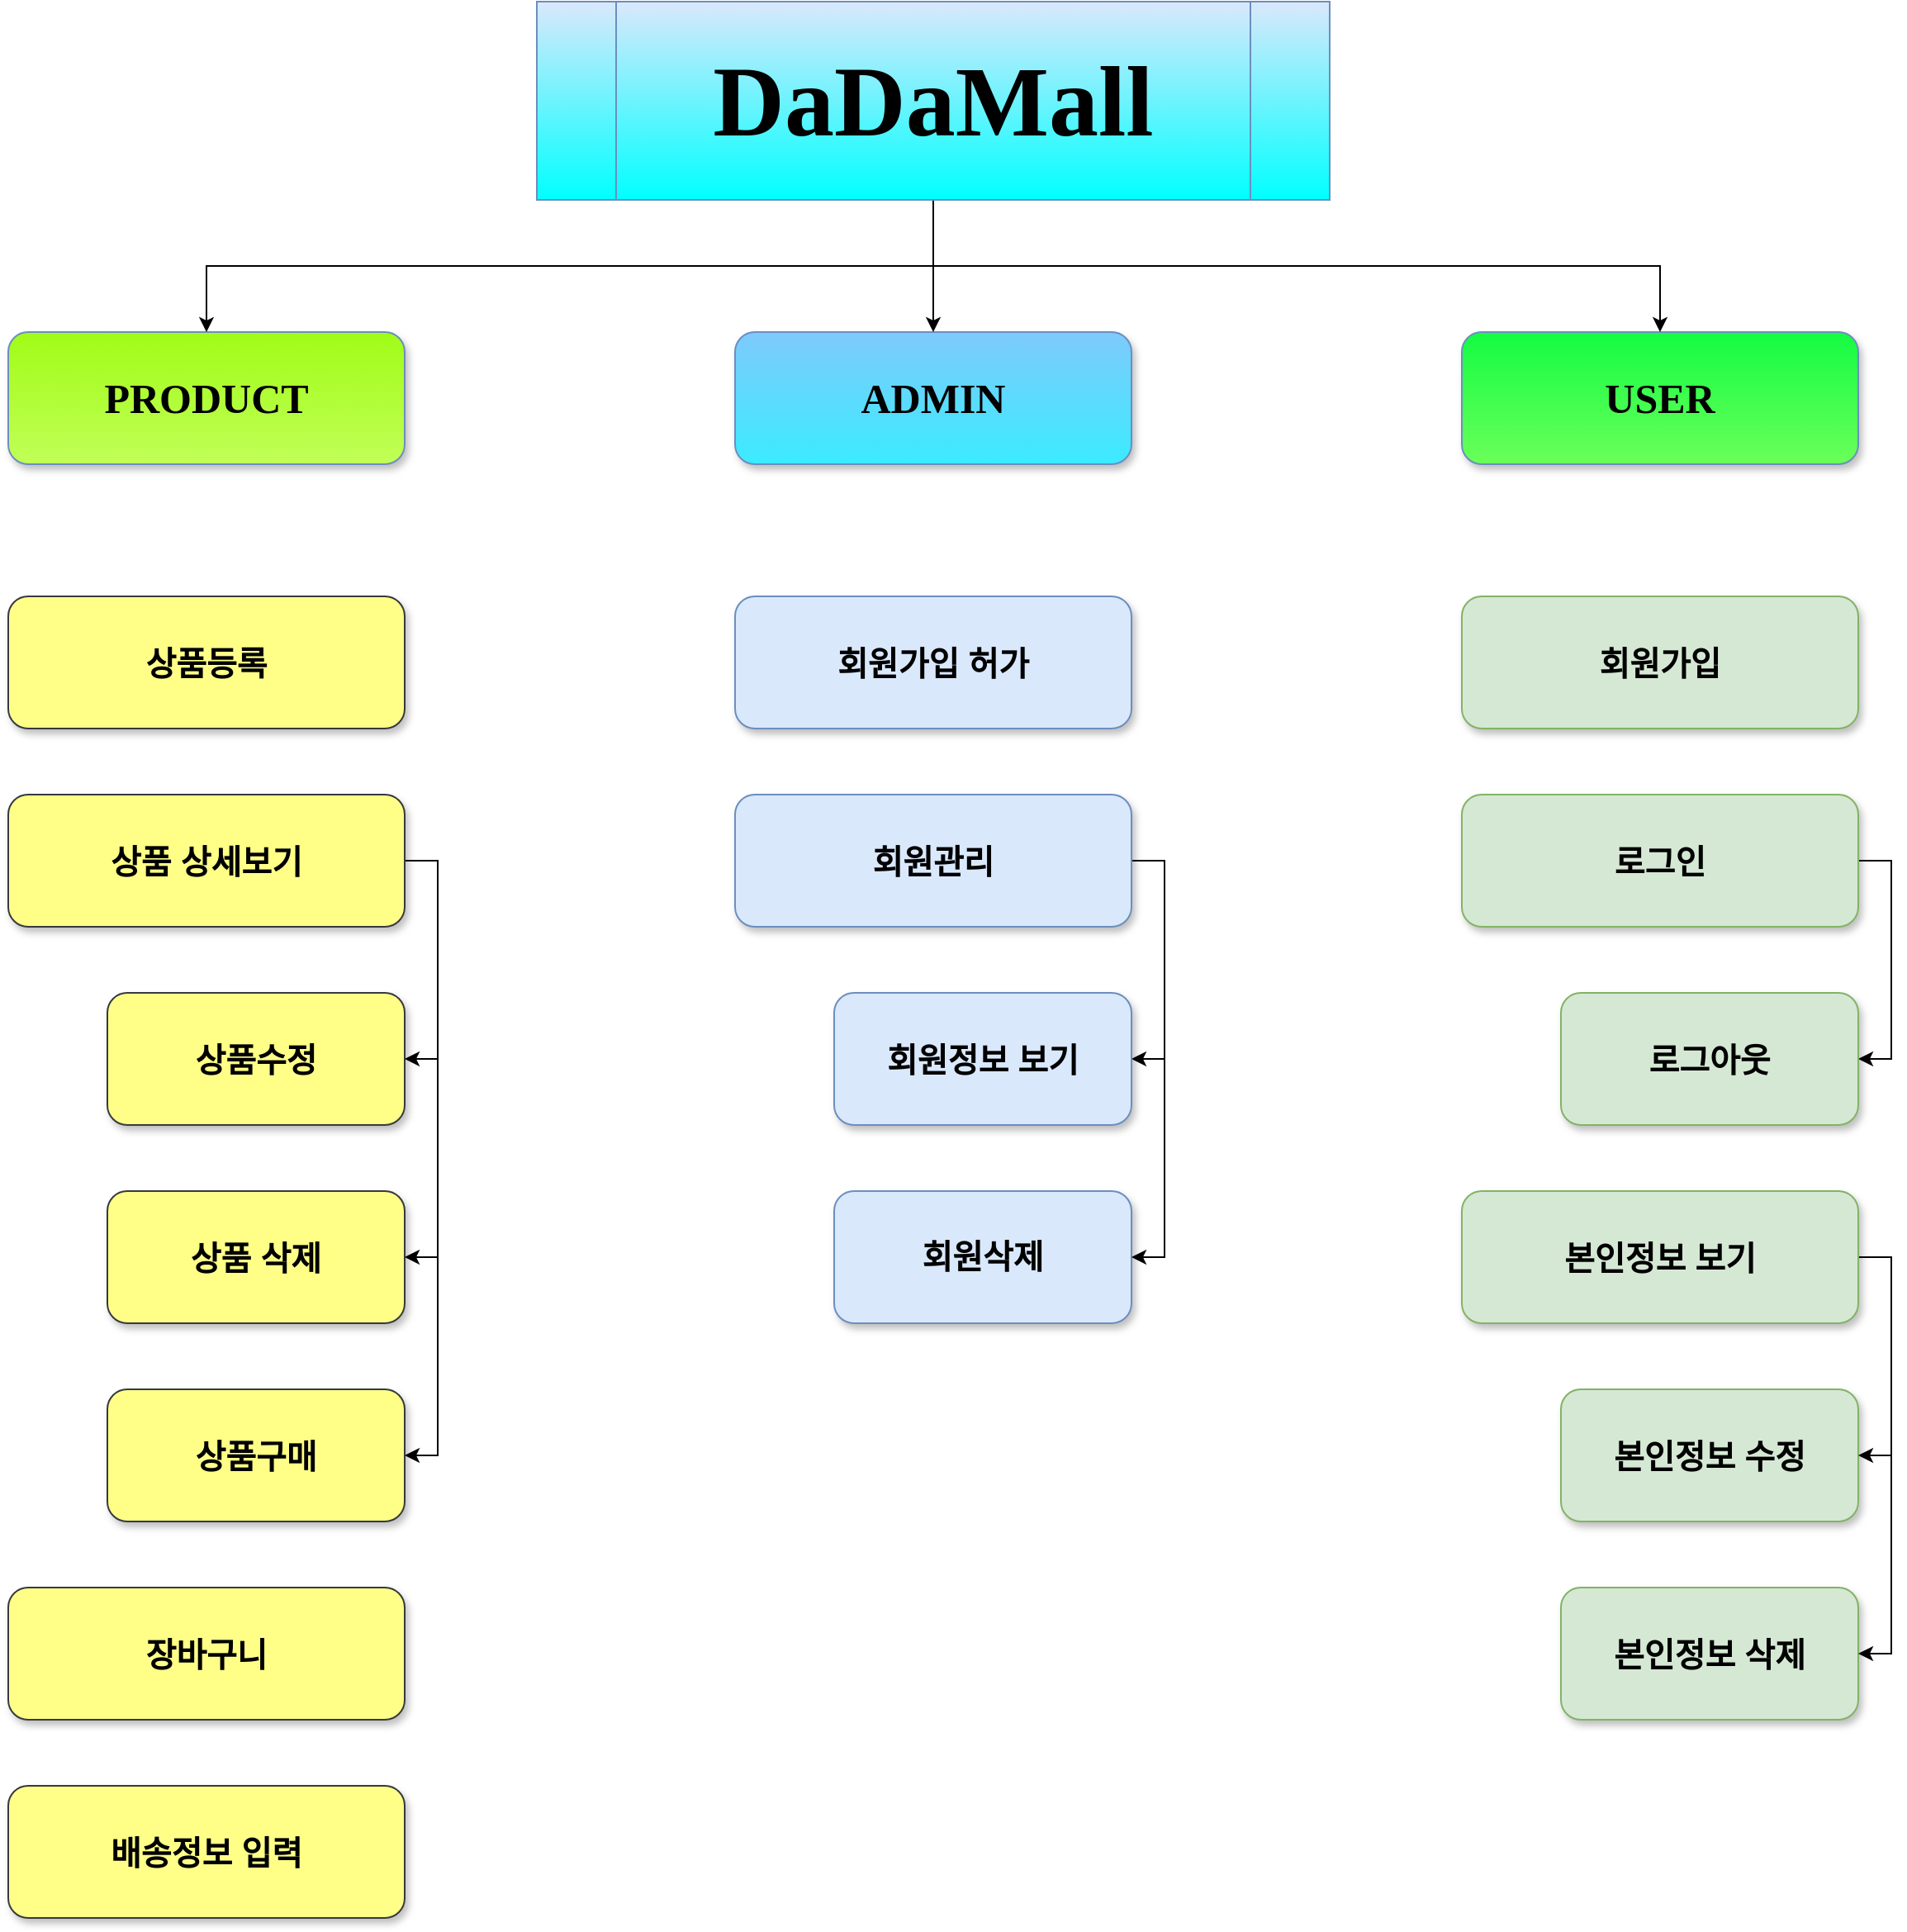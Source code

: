 <mxfile version="20.8.20" type="github">
  <diagram name="Page-1" id="b98fa263-6416-c6ec-5b7d-78bf54ef71d0">
    <mxGraphModel dx="3500" dy="1910" grid="1" gridSize="10" guides="1" tooltips="1" connect="1" arrows="1" fold="1" page="1" pageScale="1.5" pageWidth="1169" pageHeight="826" background="none" math="0" shadow="0">
      <root>
        <mxCell id="0" style=";html=1;" />
        <mxCell id="1" style=";html=1;" parent="0" />
        <mxCell id="303ed1de8c2c98b4-5" value="&lt;font face=&quot;Times New Roman&quot; style=&quot;font-size: 25px;&quot;&gt;&lt;b&gt;ADMIN&lt;/b&gt;&lt;/font&gt;" style="whiteSpace=wrap;html=1;rounded=1;shadow=1;strokeWidth=1;fontSize=16;align=center;fillColor=#7ECAFC;strokeColor=#6c8ebf;gradientColor=#3BEBFF;" parent="1" vertex="1">
          <mxGeometry x="760" y="240" width="240" height="80" as="geometry" />
        </mxCell>
        <mxCell id="303ed1de8c2c98b4-6" value="&lt;font face=&quot;Times New Roman&quot; style=&quot;font-size: 25px;&quot;&gt;&lt;b&gt;USER&lt;/b&gt;&lt;/font&gt;" style="whiteSpace=wrap;html=1;rounded=1;shadow=1;strokeWidth=1;fontSize=16;align=center;fillColor=#14FC43;strokeColor=#6c8ebf;gradientColor=#6AFF59;" parent="1" vertex="1">
          <mxGeometry x="1200" y="240" width="240" height="80" as="geometry" />
        </mxCell>
        <mxCell id="303ed1de8c2c98b4-7" value="&lt;font face=&quot;Times New Roman&quot; style=&quot;font-size: 25px;&quot;&gt;&lt;b&gt;PRODUCT&lt;/b&gt;&lt;/font&gt;" style="whiteSpace=wrap;html=1;rounded=1;shadow=1;strokeWidth=1;fontSize=16;align=center;fillColor=#A0FC17;strokeColor=#6c8ebf;gradientColor=#C1FF57;" parent="1" vertex="1">
          <mxGeometry x="320" y="240" width="240" height="80" as="geometry" />
        </mxCell>
        <mxCell id="303ed1de8c2c98b4-15" value="본인정보 수정" style="whiteSpace=wrap;html=1;rounded=1;shadow=1;strokeWidth=1;fontSize=20;align=center;fillColor=#d5e8d4;strokeColor=#82b366;fontStyle=1" parent="1" vertex="1">
          <mxGeometry x="1260" y="880" width="180" height="80" as="geometry" />
        </mxCell>
        <mxCell id="303ed1de8c2c98b4-69" value="&lt;table style=&quot;border-color: var(--border-color); font-size: 20px; text-align: left;&quot; class=&quot;simple-table&quot; id=&quot;641d19b6-5685-4ff1-a8e2-494bd2d53a1b&quot;&gt;&lt;tbody style=&quot;border-color: var(--border-color); font-size: 20px;&quot;&gt;&lt;tr style=&quot;border-color: var(--border-color); font-size: 20px;&quot; id=&quot;c70bd605-bbbd-4b36-904c-4488820a4ed9&quot;&gt;&lt;td style=&quot;border-color: var(--border-color); font-size: 20px;&quot; class=&quot;&quot; id=&quot;PJ:h&quot;&gt;회원삭제&lt;/td&gt;&lt;/tr&gt;&lt;tr style=&quot;border-color: var(--border-color); font-size: 20px;&quot; id=&quot;0e1357af-12ed-46eb-b10c-167027bdc153&quot;&gt;&lt;/tr&gt;&lt;/tbody&gt;&lt;/table&gt;" style="whiteSpace=wrap;html=1;rounded=1;shadow=1;strokeWidth=1;fontSize=20;align=center;fillColor=#dae8fc;strokeColor=#6c8ebf;fontStyle=1" parent="1" vertex="1">
          <mxGeometry x="820" y="760" width="180" height="80" as="geometry" />
        </mxCell>
        <mxCell id="_xkjYDFvgd3lGUrraLuJ-22" value="" style="edgeStyle=orthogonalEdgeStyle;rounded=0;orthogonalLoop=1;jettySize=auto;html=1;fontFamily=Times New Roman;fontSize=20;" parent="1" source="_xkjYDFvgd3lGUrraLuJ-3" target="303ed1de8c2c98b4-5" edge="1">
          <mxGeometry relative="1" as="geometry" />
        </mxCell>
        <mxCell id="_xkjYDFvgd3lGUrraLuJ-23" style="edgeStyle=orthogonalEdgeStyle;rounded=0;orthogonalLoop=1;jettySize=auto;html=1;entryX=0.5;entryY=0;entryDx=0;entryDy=0;fontFamily=Times New Roman;fontSize=20;" parent="1" source="_xkjYDFvgd3lGUrraLuJ-3" target="303ed1de8c2c98b4-7" edge="1">
          <mxGeometry relative="1" as="geometry">
            <Array as="points">
              <mxPoint x="880" y="200" />
              <mxPoint x="440" y="200" />
            </Array>
          </mxGeometry>
        </mxCell>
        <mxCell id="_xkjYDFvgd3lGUrraLuJ-24" style="edgeStyle=orthogonalEdgeStyle;rounded=0;orthogonalLoop=1;jettySize=auto;html=1;fontFamily=Times New Roman;fontSize=20;" parent="1" source="_xkjYDFvgd3lGUrraLuJ-3" target="303ed1de8c2c98b4-6" edge="1">
          <mxGeometry relative="1" as="geometry">
            <Array as="points">
              <mxPoint x="880" y="200" />
              <mxPoint x="1320" y="200" />
            </Array>
          </mxGeometry>
        </mxCell>
        <mxCell id="_xkjYDFvgd3lGUrraLuJ-3" value="&lt;span style=&quot;border-color: var(--border-color);&quot;&gt;&lt;font face=&quot;Times New Roman&quot; style=&quot;border-color: var(--border-color); font-size: 60px;&quot;&gt;&lt;b style=&quot;&quot;&gt;DaDaMall&lt;/b&gt;&lt;/font&gt;&lt;/span&gt;" style="shape=process;whiteSpace=wrap;html=1;backgroundOutline=1;fontSize=20;fillColor=#dae8fc;strokeColor=#6c8ebf;gradientColor=#00FFFF;" parent="1" vertex="1">
          <mxGeometry x="640" y="40" width="480" height="120" as="geometry" />
        </mxCell>
        <mxCell id="_xkjYDFvgd3lGUrraLuJ-5" value="상품수정" style="whiteSpace=wrap;html=1;rounded=1;shadow=1;strokeWidth=1;fontSize=20;align=center;fillColor=#ffff88;strokeColor=#36393d;fillStyle=auto;fontStyle=1" parent="1" vertex="1">
          <mxGeometry x="380" y="640" width="180" height="80" as="geometry" />
        </mxCell>
        <mxCell id="_xkjYDFvgd3lGUrraLuJ-6" value="&lt;font style=&quot;font-size: 20px;&quot;&gt;상품등록&lt;/font&gt;" style="whiteSpace=wrap;html=1;rounded=1;shadow=1;strokeWidth=1;fontSize=20;align=center;fillColor=#ffff88;strokeColor=#36393d;fillStyle=auto;fontStyle=1" parent="1" vertex="1">
          <mxGeometry x="320" y="400" width="240" height="80" as="geometry" />
        </mxCell>
        <mxCell id="_xkjYDFvgd3lGUrraLuJ-29" style="edgeStyle=orthogonalEdgeStyle;rounded=0;orthogonalLoop=1;jettySize=auto;html=1;entryX=1;entryY=0.5;entryDx=0;entryDy=0;fontFamily=Times New Roman;fontSize=20;fontStyle=1" parent="1" source="_xkjYDFvgd3lGUrraLuJ-7" target="_xkjYDFvgd3lGUrraLuJ-18" edge="1">
          <mxGeometry relative="1" as="geometry">
            <Array as="points">
              <mxPoint x="1020" y="560" />
              <mxPoint x="1020" y="680" />
            </Array>
          </mxGeometry>
        </mxCell>
        <mxCell id="_xkjYDFvgd3lGUrraLuJ-30" style="edgeStyle=orthogonalEdgeStyle;rounded=0;orthogonalLoop=1;jettySize=auto;html=1;entryX=1;entryY=0.5;entryDx=0;entryDy=0;fontFamily=Times New Roman;fontSize=20;fontStyle=1" parent="1" source="_xkjYDFvgd3lGUrraLuJ-7" target="303ed1de8c2c98b4-69" edge="1">
          <mxGeometry relative="1" as="geometry">
            <Array as="points">
              <mxPoint x="1020" y="560" />
              <mxPoint x="1020" y="800" />
            </Array>
          </mxGeometry>
        </mxCell>
        <mxCell id="_xkjYDFvgd3lGUrraLuJ-7" value="회원관리" style="whiteSpace=wrap;html=1;rounded=1;shadow=1;strokeWidth=1;fontSize=20;align=center;fillColor=#dae8fc;strokeColor=#6c8ebf;fontStyle=1" parent="1" vertex="1">
          <mxGeometry x="760" y="520" width="240" height="80" as="geometry" />
        </mxCell>
        <mxCell id="_xkjYDFvgd3lGUrraLuJ-8" value="회원가입 허가" style="whiteSpace=wrap;html=1;rounded=1;shadow=1;strokeWidth=1;fontSize=20;align=center;fillColor=#dae8fc;strokeColor=#6c8ebf;fontStyle=1" parent="1" vertex="1">
          <mxGeometry x="760" y="400" width="240" height="80" as="geometry" />
        </mxCell>
        <mxCell id="_xkjYDFvgd3lGUrraLuJ-9" value="배송정보 입력" style="whiteSpace=wrap;html=1;rounded=1;shadow=1;strokeWidth=1;fontSize=20;align=center;fillColor=#ffff88;strokeColor=#36393d;fillStyle=auto;fontStyle=1" parent="1" vertex="1">
          <mxGeometry x="320" y="1120" width="240" height="80" as="geometry" />
        </mxCell>
        <mxCell id="_xkjYDFvgd3lGUrraLuJ-10" value="본인정보 삭제" style="whiteSpace=wrap;html=1;rounded=1;shadow=1;strokeWidth=1;fontSize=20;align=center;fillColor=#d5e8d4;strokeColor=#82b366;fontStyle=1" parent="1" vertex="1">
          <mxGeometry x="1260" y="1000" width="180" height="80" as="geometry" />
        </mxCell>
        <mxCell id="_xkjYDFvgd3lGUrraLuJ-33" style="edgeStyle=orthogonalEdgeStyle;rounded=0;orthogonalLoop=1;jettySize=auto;html=1;entryX=1;entryY=0.5;entryDx=0;entryDy=0;fontFamily=Times New Roman;fontSize=20;fontStyle=1" parent="1" source="_xkjYDFvgd3lGUrraLuJ-11" target="303ed1de8c2c98b4-15" edge="1">
          <mxGeometry relative="1" as="geometry">
            <Array as="points">
              <mxPoint x="1460" y="800" />
              <mxPoint x="1460" y="920" />
            </Array>
          </mxGeometry>
        </mxCell>
        <mxCell id="_xkjYDFvgd3lGUrraLuJ-34" style="edgeStyle=orthogonalEdgeStyle;rounded=0;orthogonalLoop=1;jettySize=auto;html=1;entryX=1;entryY=0.5;entryDx=0;entryDy=0;fontFamily=Times New Roman;fontSize=20;fontStyle=1" parent="1" source="_xkjYDFvgd3lGUrraLuJ-11" target="_xkjYDFvgd3lGUrraLuJ-10" edge="1">
          <mxGeometry relative="1" as="geometry">
            <Array as="points">
              <mxPoint x="1460" y="800" />
              <mxPoint x="1460" y="1040" />
            </Array>
          </mxGeometry>
        </mxCell>
        <mxCell id="_xkjYDFvgd3lGUrraLuJ-11" value="&lt;font style=&quot;font-size: 20px;&quot;&gt;본인정보 보기&lt;/font&gt;" style="whiteSpace=wrap;html=1;rounded=1;shadow=1;strokeWidth=1;fontSize=20;align=center;fillColor=#d5e8d4;strokeColor=#82b366;fontStyle=1" parent="1" vertex="1">
          <mxGeometry x="1200" y="760" width="240" height="80" as="geometry" />
        </mxCell>
        <mxCell id="_xkjYDFvgd3lGUrraLuJ-12" value="장바구니" style="whiteSpace=wrap;html=1;rounded=1;shadow=1;strokeWidth=1;fontSize=20;align=center;fillColor=#ffff88;strokeColor=#36393d;fillStyle=auto;fontStyle=1" parent="1" vertex="1">
          <mxGeometry x="320" y="1000" width="240" height="80" as="geometry" />
        </mxCell>
        <mxCell id="_xkjYDFvgd3lGUrraLuJ-13" value="상품구매" style="whiteSpace=wrap;html=1;rounded=1;shadow=1;strokeWidth=1;fontSize=20;align=center;fillColor=#ffff88;strokeColor=#36393d;fillStyle=auto;fontStyle=1" parent="1" vertex="1">
          <mxGeometry x="380" y="880" width="180" height="80" as="geometry" />
        </mxCell>
        <mxCell id="_xkjYDFvgd3lGUrraLuJ-36" style="edgeStyle=orthogonalEdgeStyle;rounded=0;orthogonalLoop=1;jettySize=auto;html=1;entryX=1;entryY=0.5;entryDx=0;entryDy=0;fontFamily=Times New Roman;fontSize=20;fontStyle=1" parent="1" source="_xkjYDFvgd3lGUrraLuJ-14" target="_xkjYDFvgd3lGUrraLuJ-15" edge="1">
          <mxGeometry relative="1" as="geometry">
            <Array as="points">
              <mxPoint x="1460" y="560" />
              <mxPoint x="1460" y="680" />
            </Array>
          </mxGeometry>
        </mxCell>
        <mxCell id="_xkjYDFvgd3lGUrraLuJ-14" value="로그인" style="whiteSpace=wrap;html=1;rounded=1;shadow=1;strokeWidth=1;fontSize=20;align=center;fillColor=#d5e8d4;strokeColor=#82b366;fontStyle=1" parent="1" vertex="1">
          <mxGeometry x="1200" y="520" width="240" height="80" as="geometry" />
        </mxCell>
        <mxCell id="_xkjYDFvgd3lGUrraLuJ-15" value="로그아웃" style="whiteSpace=wrap;html=1;rounded=1;shadow=1;strokeWidth=1;fontSize=20;align=center;fillColor=#d5e8d4;strokeColor=#82b366;fontStyle=1" parent="1" vertex="1">
          <mxGeometry x="1260" y="640" width="180" height="80" as="geometry" />
        </mxCell>
        <mxCell id="_xkjYDFvgd3lGUrraLuJ-16" value="회원가입" style="whiteSpace=wrap;html=1;rounded=1;shadow=1;strokeWidth=1;fontSize=20;align=center;fillColor=#d5e8d4;strokeColor=#82b366;fontStyle=1" parent="1" vertex="1">
          <mxGeometry x="1200" y="400" width="240" height="80" as="geometry" />
        </mxCell>
        <mxCell id="_xkjYDFvgd3lGUrraLuJ-17" value="상품 삭제" style="whiteSpace=wrap;html=1;rounded=1;shadow=1;strokeWidth=1;fontSize=20;align=center;fillColor=#ffff88;strokeColor=#36393d;fillStyle=auto;fontStyle=1" parent="1" vertex="1">
          <mxGeometry x="380" y="760" width="180" height="80" as="geometry" />
        </mxCell>
        <mxCell id="_xkjYDFvgd3lGUrraLuJ-18" value="회원정보 보기" style="whiteSpace=wrap;html=1;rounded=1;shadow=1;strokeWidth=1;fontSize=20;align=center;fillColor=#dae8fc;strokeColor=#6c8ebf;fontStyle=1" parent="1" vertex="1">
          <mxGeometry x="820" y="640" width="180" height="80" as="geometry" />
        </mxCell>
        <mxCell id="_xkjYDFvgd3lGUrraLuJ-31" style="edgeStyle=orthogonalEdgeStyle;rounded=0;orthogonalLoop=1;jettySize=auto;html=1;entryX=1;entryY=0.5;entryDx=0;entryDy=0;fontFamily=Times New Roman;fontSize=20;fontStyle=1" parent="1" source="_xkjYDFvgd3lGUrraLuJ-19" target="_xkjYDFvgd3lGUrraLuJ-5" edge="1">
          <mxGeometry relative="1" as="geometry">
            <Array as="points">
              <mxPoint x="580" y="560" />
              <mxPoint x="580" y="680" />
            </Array>
          </mxGeometry>
        </mxCell>
        <mxCell id="_xkjYDFvgd3lGUrraLuJ-32" style="edgeStyle=orthogonalEdgeStyle;rounded=0;orthogonalLoop=1;jettySize=auto;html=1;entryX=1;entryY=0.5;entryDx=0;entryDy=0;fontFamily=Times New Roman;fontSize=20;fontStyle=1" parent="1" source="_xkjYDFvgd3lGUrraLuJ-19" target="_xkjYDFvgd3lGUrraLuJ-17" edge="1">
          <mxGeometry relative="1" as="geometry">
            <Array as="points">
              <mxPoint x="580" y="560" />
              <mxPoint x="580" y="800" />
            </Array>
          </mxGeometry>
        </mxCell>
        <mxCell id="_xkjYDFvgd3lGUrraLuJ-35" style="edgeStyle=orthogonalEdgeStyle;rounded=0;orthogonalLoop=1;jettySize=auto;html=1;entryX=1;entryY=0.5;entryDx=0;entryDy=0;fontFamily=Times New Roman;fontSize=20;fontStyle=1" parent="1" source="_xkjYDFvgd3lGUrraLuJ-19" target="_xkjYDFvgd3lGUrraLuJ-13" edge="1">
          <mxGeometry relative="1" as="geometry">
            <Array as="points">
              <mxPoint x="580" y="560" />
              <mxPoint x="580" y="920" />
            </Array>
          </mxGeometry>
        </mxCell>
        <mxCell id="_xkjYDFvgd3lGUrraLuJ-19" value="&lt;font style=&quot;font-size: 20px;&quot;&gt;상품 상세보기&lt;/font&gt;" style="whiteSpace=wrap;html=1;rounded=1;shadow=1;strokeWidth=1;fontSize=20;align=center;fillColor=#ffff88;strokeColor=#36393d;fillStyle=auto;fontStyle=1" parent="1" vertex="1">
          <mxGeometry x="320" y="520" width="240" height="80" as="geometry" />
        </mxCell>
      </root>
    </mxGraphModel>
  </diagram>
</mxfile>
